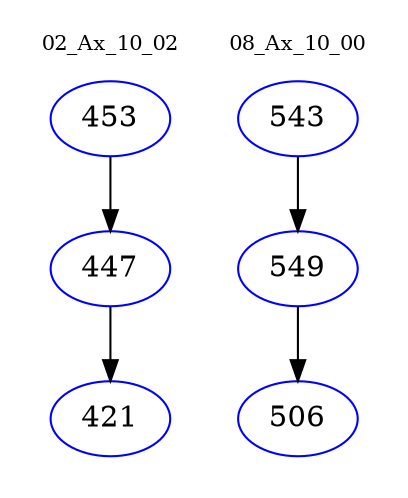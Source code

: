 digraph{
subgraph cluster_0 {
color = white
label = "02_Ax_10_02";
fontsize=10;
T0_453 [label="453", color="blue"]
T0_453 -> T0_447 [color="black"]
T0_447 [label="447", color="blue"]
T0_447 -> T0_421 [color="black"]
T0_421 [label="421", color="blue"]
}
subgraph cluster_1 {
color = white
label = "08_Ax_10_00";
fontsize=10;
T1_543 [label="543", color="blue"]
T1_543 -> T1_549 [color="black"]
T1_549 [label="549", color="blue"]
T1_549 -> T1_506 [color="black"]
T1_506 [label="506", color="blue"]
}
}
